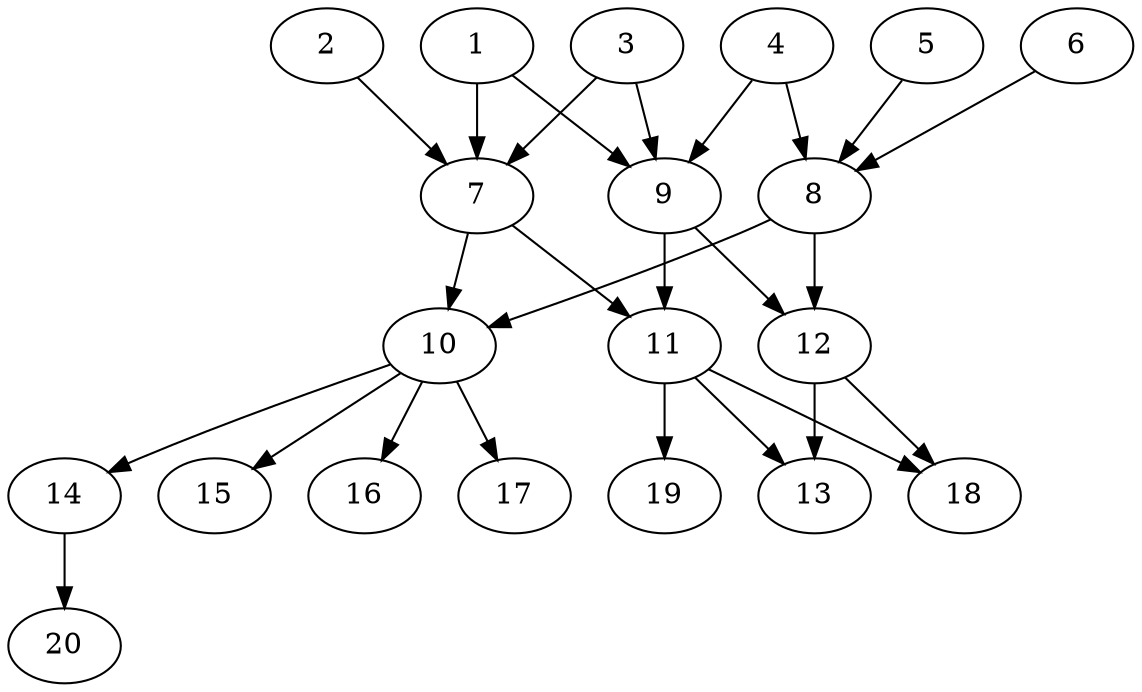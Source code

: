 // DAG automatically generated by daggen at Tue Jul 23 14:28:59 2019
// ./daggen --dot -n 20 --ccr 0.5 --fat 0.6 --regular 0.5 --density 0.7 --mindata 5242880 --maxdata 52428800 
digraph G {
  1 [size="17033216", alpha="0.14", expect_size="8516608"] 
  1 -> 7 [size ="8516608"]
  1 -> 9 [size ="8516608"]
  2 [size="44472320", alpha="0.17", expect_size="22236160"] 
  2 -> 7 [size ="22236160"]
  3 [size="63064064", alpha="0.16", expect_size="31532032"] 
  3 -> 7 [size ="31532032"]
  3 -> 9 [size ="31532032"]
  4 [size="90750976", alpha="0.12", expect_size="45375488"] 
  4 -> 8 [size ="45375488"]
  4 -> 9 [size ="45375488"]
  5 [size="96634880", alpha="0.09", expect_size="48317440"] 
  5 -> 8 [size ="48317440"]
  6 [size="78592000", alpha="0.10", expect_size="39296000"] 
  6 -> 8 [size ="39296000"]
  7 [size="43120640", alpha="0.13", expect_size="21560320"] 
  7 -> 10 [size ="21560320"]
  7 -> 11 [size ="21560320"]
  8 [size="74276864", alpha="0.08", expect_size="37138432"] 
  8 -> 10 [size ="37138432"]
  8 -> 12 [size ="37138432"]
  9 [size="38682624", alpha="0.19", expect_size="19341312"] 
  9 -> 11 [size ="19341312"]
  9 -> 12 [size ="19341312"]
  10 [size="49719296", alpha="0.14", expect_size="24859648"] 
  10 -> 14 [size ="24859648"]
  10 -> 15 [size ="24859648"]
  10 -> 16 [size ="24859648"]
  10 -> 17 [size ="24859648"]
  11 [size="20637696", alpha="0.15", expect_size="10318848"] 
  11 -> 13 [size ="10318848"]
  11 -> 18 [size ="10318848"]
  11 -> 19 [size ="10318848"]
  12 [size="87709696", alpha="0.03", expect_size="43854848"] 
  12 -> 13 [size ="43854848"]
  12 -> 18 [size ="43854848"]
  13 [size="71464960", alpha="0.02", expect_size="35732480"] 
  14 [size="52201472", alpha="0.13", expect_size="26100736"] 
  14 -> 20 [size ="26100736"]
  15 [size="13910016", alpha="0.06", expect_size="6955008"] 
  16 [size="58056704", alpha="0.03", expect_size="29028352"] 
  17 [size="104204288", alpha="0.12", expect_size="52102144"] 
  18 [size="72689664", alpha="0.10", expect_size="36344832"] 
  19 [size="16984064", alpha="0.14", expect_size="8492032"] 
  20 [size="11991040", alpha="0.00", expect_size="5995520"] 
}
